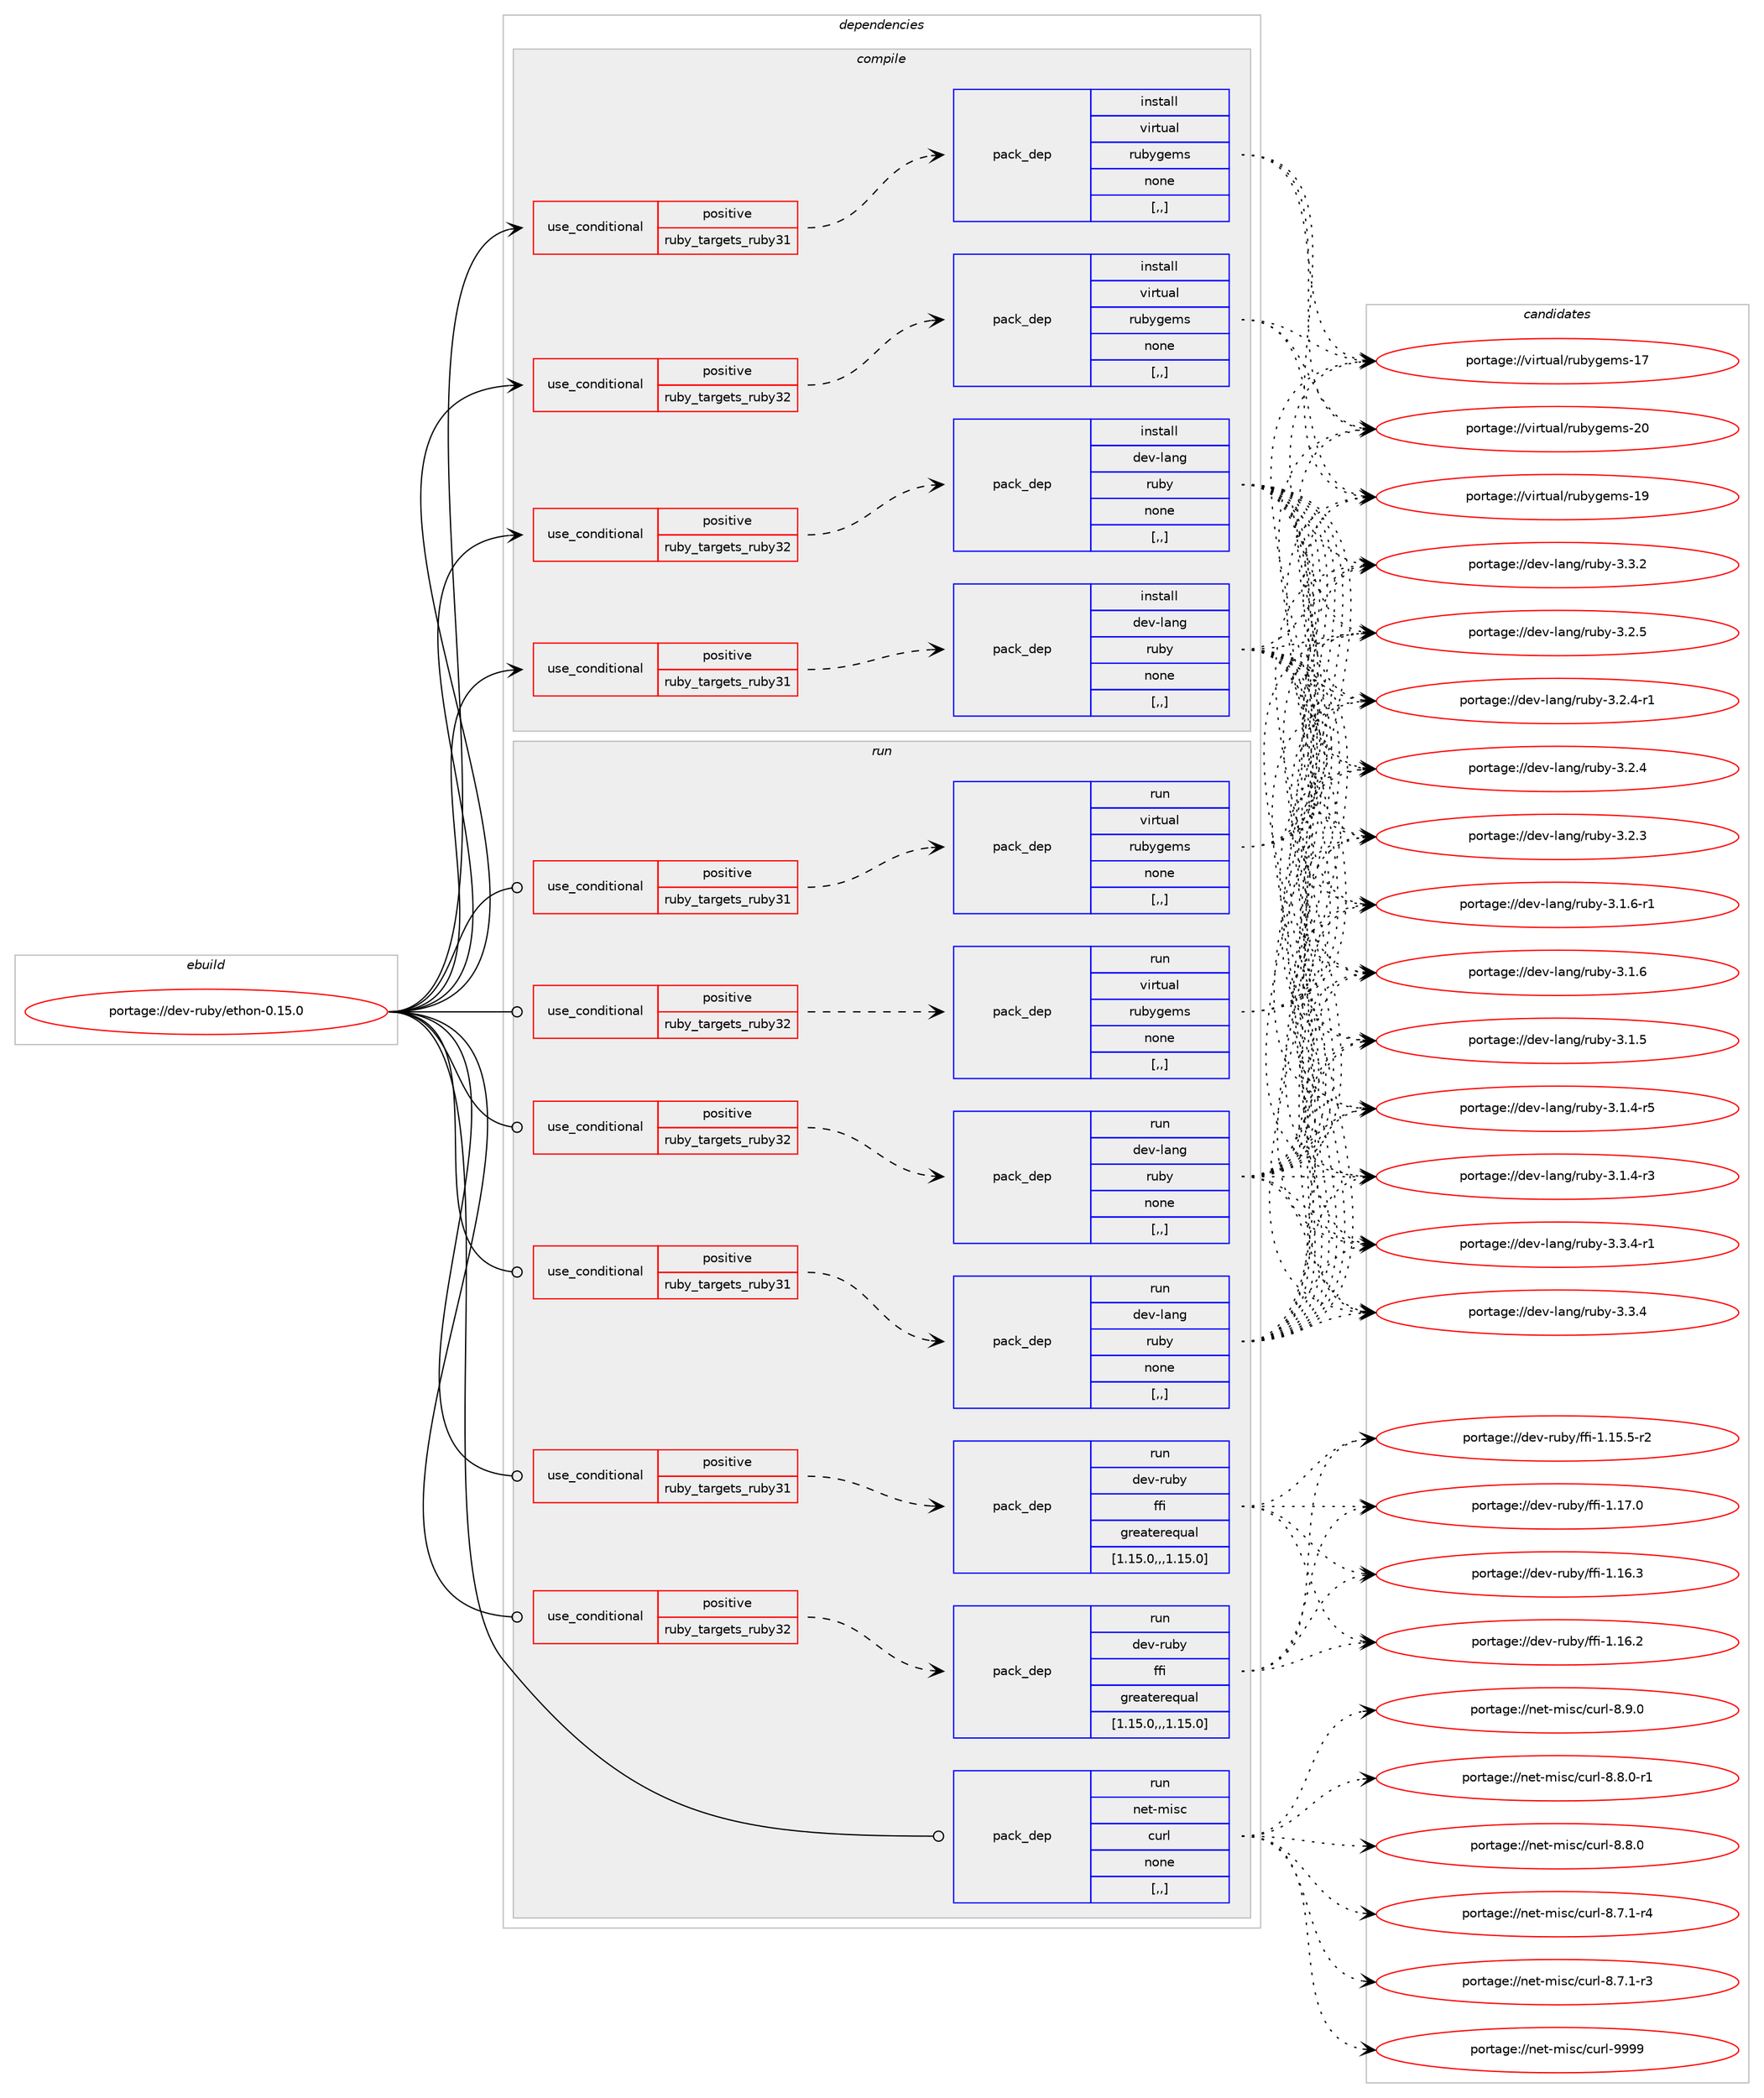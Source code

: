 digraph prolog {

# *************
# Graph options
# *************

newrank=true;
concentrate=true;
compound=true;
graph [rankdir=LR,fontname=Helvetica,fontsize=10,ranksep=1.5];#, ranksep=2.5, nodesep=0.2];
edge  [arrowhead=vee];
node  [fontname=Helvetica,fontsize=10];

# **********
# The ebuild
# **********

subgraph cluster_leftcol {
color=gray;
label=<<i>ebuild</i>>;
id [label="portage://dev-ruby/ethon-0.15.0", color=red, width=4, href="../dev-ruby/ethon-0.15.0.svg"];
}

# ****************
# The dependencies
# ****************

subgraph cluster_midcol {
color=gray;
label=<<i>dependencies</i>>;
subgraph cluster_compile {
fillcolor="#eeeeee";
style=filled;
label=<<i>compile</i>>;
subgraph cond47268 {
dependency182750 [label=<<TABLE BORDER="0" CELLBORDER="1" CELLSPACING="0" CELLPADDING="4"><TR><TD ROWSPAN="3" CELLPADDING="10">use_conditional</TD></TR><TR><TD>positive</TD></TR><TR><TD>ruby_targets_ruby31</TD></TR></TABLE>>, shape=none, color=red];
subgraph pack134170 {
dependency182751 [label=<<TABLE BORDER="0" CELLBORDER="1" CELLSPACING="0" CELLPADDING="4" WIDTH="220"><TR><TD ROWSPAN="6" CELLPADDING="30">pack_dep</TD></TR><TR><TD WIDTH="110">install</TD></TR><TR><TD>dev-lang</TD></TR><TR><TD>ruby</TD></TR><TR><TD>none</TD></TR><TR><TD>[,,]</TD></TR></TABLE>>, shape=none, color=blue];
}
dependency182750:e -> dependency182751:w [weight=20,style="dashed",arrowhead="vee"];
}
id:e -> dependency182750:w [weight=20,style="solid",arrowhead="vee"];
subgraph cond47269 {
dependency182752 [label=<<TABLE BORDER="0" CELLBORDER="1" CELLSPACING="0" CELLPADDING="4"><TR><TD ROWSPAN="3" CELLPADDING="10">use_conditional</TD></TR><TR><TD>positive</TD></TR><TR><TD>ruby_targets_ruby31</TD></TR></TABLE>>, shape=none, color=red];
subgraph pack134171 {
dependency182753 [label=<<TABLE BORDER="0" CELLBORDER="1" CELLSPACING="0" CELLPADDING="4" WIDTH="220"><TR><TD ROWSPAN="6" CELLPADDING="30">pack_dep</TD></TR><TR><TD WIDTH="110">install</TD></TR><TR><TD>virtual</TD></TR><TR><TD>rubygems</TD></TR><TR><TD>none</TD></TR><TR><TD>[,,]</TD></TR></TABLE>>, shape=none, color=blue];
}
dependency182752:e -> dependency182753:w [weight=20,style="dashed",arrowhead="vee"];
}
id:e -> dependency182752:w [weight=20,style="solid",arrowhead="vee"];
subgraph cond47270 {
dependency182754 [label=<<TABLE BORDER="0" CELLBORDER="1" CELLSPACING="0" CELLPADDING="4"><TR><TD ROWSPAN="3" CELLPADDING="10">use_conditional</TD></TR><TR><TD>positive</TD></TR><TR><TD>ruby_targets_ruby32</TD></TR></TABLE>>, shape=none, color=red];
subgraph pack134172 {
dependency182755 [label=<<TABLE BORDER="0" CELLBORDER="1" CELLSPACING="0" CELLPADDING="4" WIDTH="220"><TR><TD ROWSPAN="6" CELLPADDING="30">pack_dep</TD></TR><TR><TD WIDTH="110">install</TD></TR><TR><TD>dev-lang</TD></TR><TR><TD>ruby</TD></TR><TR><TD>none</TD></TR><TR><TD>[,,]</TD></TR></TABLE>>, shape=none, color=blue];
}
dependency182754:e -> dependency182755:w [weight=20,style="dashed",arrowhead="vee"];
}
id:e -> dependency182754:w [weight=20,style="solid",arrowhead="vee"];
subgraph cond47271 {
dependency182756 [label=<<TABLE BORDER="0" CELLBORDER="1" CELLSPACING="0" CELLPADDING="4"><TR><TD ROWSPAN="3" CELLPADDING="10">use_conditional</TD></TR><TR><TD>positive</TD></TR><TR><TD>ruby_targets_ruby32</TD></TR></TABLE>>, shape=none, color=red];
subgraph pack134173 {
dependency182757 [label=<<TABLE BORDER="0" CELLBORDER="1" CELLSPACING="0" CELLPADDING="4" WIDTH="220"><TR><TD ROWSPAN="6" CELLPADDING="30">pack_dep</TD></TR><TR><TD WIDTH="110">install</TD></TR><TR><TD>virtual</TD></TR><TR><TD>rubygems</TD></TR><TR><TD>none</TD></TR><TR><TD>[,,]</TD></TR></TABLE>>, shape=none, color=blue];
}
dependency182756:e -> dependency182757:w [weight=20,style="dashed",arrowhead="vee"];
}
id:e -> dependency182756:w [weight=20,style="solid",arrowhead="vee"];
}
subgraph cluster_compileandrun {
fillcolor="#eeeeee";
style=filled;
label=<<i>compile and run</i>>;
}
subgraph cluster_run {
fillcolor="#eeeeee";
style=filled;
label=<<i>run</i>>;
subgraph cond47272 {
dependency182758 [label=<<TABLE BORDER="0" CELLBORDER="1" CELLSPACING="0" CELLPADDING="4"><TR><TD ROWSPAN="3" CELLPADDING="10">use_conditional</TD></TR><TR><TD>positive</TD></TR><TR><TD>ruby_targets_ruby31</TD></TR></TABLE>>, shape=none, color=red];
subgraph pack134174 {
dependency182759 [label=<<TABLE BORDER="0" CELLBORDER="1" CELLSPACING="0" CELLPADDING="4" WIDTH="220"><TR><TD ROWSPAN="6" CELLPADDING="30">pack_dep</TD></TR><TR><TD WIDTH="110">run</TD></TR><TR><TD>dev-lang</TD></TR><TR><TD>ruby</TD></TR><TR><TD>none</TD></TR><TR><TD>[,,]</TD></TR></TABLE>>, shape=none, color=blue];
}
dependency182758:e -> dependency182759:w [weight=20,style="dashed",arrowhead="vee"];
}
id:e -> dependency182758:w [weight=20,style="solid",arrowhead="odot"];
subgraph cond47273 {
dependency182760 [label=<<TABLE BORDER="0" CELLBORDER="1" CELLSPACING="0" CELLPADDING="4"><TR><TD ROWSPAN="3" CELLPADDING="10">use_conditional</TD></TR><TR><TD>positive</TD></TR><TR><TD>ruby_targets_ruby31</TD></TR></TABLE>>, shape=none, color=red];
subgraph pack134175 {
dependency182761 [label=<<TABLE BORDER="0" CELLBORDER="1" CELLSPACING="0" CELLPADDING="4" WIDTH="220"><TR><TD ROWSPAN="6" CELLPADDING="30">pack_dep</TD></TR><TR><TD WIDTH="110">run</TD></TR><TR><TD>dev-ruby</TD></TR><TR><TD>ffi</TD></TR><TR><TD>greaterequal</TD></TR><TR><TD>[1.15.0,,,1.15.0]</TD></TR></TABLE>>, shape=none, color=blue];
}
dependency182760:e -> dependency182761:w [weight=20,style="dashed",arrowhead="vee"];
}
id:e -> dependency182760:w [weight=20,style="solid",arrowhead="odot"];
subgraph cond47274 {
dependency182762 [label=<<TABLE BORDER="0" CELLBORDER="1" CELLSPACING="0" CELLPADDING="4"><TR><TD ROWSPAN="3" CELLPADDING="10">use_conditional</TD></TR><TR><TD>positive</TD></TR><TR><TD>ruby_targets_ruby31</TD></TR></TABLE>>, shape=none, color=red];
subgraph pack134176 {
dependency182763 [label=<<TABLE BORDER="0" CELLBORDER="1" CELLSPACING="0" CELLPADDING="4" WIDTH="220"><TR><TD ROWSPAN="6" CELLPADDING="30">pack_dep</TD></TR><TR><TD WIDTH="110">run</TD></TR><TR><TD>virtual</TD></TR><TR><TD>rubygems</TD></TR><TR><TD>none</TD></TR><TR><TD>[,,]</TD></TR></TABLE>>, shape=none, color=blue];
}
dependency182762:e -> dependency182763:w [weight=20,style="dashed",arrowhead="vee"];
}
id:e -> dependency182762:w [weight=20,style="solid",arrowhead="odot"];
subgraph cond47275 {
dependency182764 [label=<<TABLE BORDER="0" CELLBORDER="1" CELLSPACING="0" CELLPADDING="4"><TR><TD ROWSPAN="3" CELLPADDING="10">use_conditional</TD></TR><TR><TD>positive</TD></TR><TR><TD>ruby_targets_ruby32</TD></TR></TABLE>>, shape=none, color=red];
subgraph pack134177 {
dependency182765 [label=<<TABLE BORDER="0" CELLBORDER="1" CELLSPACING="0" CELLPADDING="4" WIDTH="220"><TR><TD ROWSPAN="6" CELLPADDING="30">pack_dep</TD></TR><TR><TD WIDTH="110">run</TD></TR><TR><TD>dev-lang</TD></TR><TR><TD>ruby</TD></TR><TR><TD>none</TD></TR><TR><TD>[,,]</TD></TR></TABLE>>, shape=none, color=blue];
}
dependency182764:e -> dependency182765:w [weight=20,style="dashed",arrowhead="vee"];
}
id:e -> dependency182764:w [weight=20,style="solid",arrowhead="odot"];
subgraph cond47276 {
dependency182766 [label=<<TABLE BORDER="0" CELLBORDER="1" CELLSPACING="0" CELLPADDING="4"><TR><TD ROWSPAN="3" CELLPADDING="10">use_conditional</TD></TR><TR><TD>positive</TD></TR><TR><TD>ruby_targets_ruby32</TD></TR></TABLE>>, shape=none, color=red];
subgraph pack134178 {
dependency182767 [label=<<TABLE BORDER="0" CELLBORDER="1" CELLSPACING="0" CELLPADDING="4" WIDTH="220"><TR><TD ROWSPAN="6" CELLPADDING="30">pack_dep</TD></TR><TR><TD WIDTH="110">run</TD></TR><TR><TD>dev-ruby</TD></TR><TR><TD>ffi</TD></TR><TR><TD>greaterequal</TD></TR><TR><TD>[1.15.0,,,1.15.0]</TD></TR></TABLE>>, shape=none, color=blue];
}
dependency182766:e -> dependency182767:w [weight=20,style="dashed",arrowhead="vee"];
}
id:e -> dependency182766:w [weight=20,style="solid",arrowhead="odot"];
subgraph cond47277 {
dependency182768 [label=<<TABLE BORDER="0" CELLBORDER="1" CELLSPACING="0" CELLPADDING="4"><TR><TD ROWSPAN="3" CELLPADDING="10">use_conditional</TD></TR><TR><TD>positive</TD></TR><TR><TD>ruby_targets_ruby32</TD></TR></TABLE>>, shape=none, color=red];
subgraph pack134179 {
dependency182769 [label=<<TABLE BORDER="0" CELLBORDER="1" CELLSPACING="0" CELLPADDING="4" WIDTH="220"><TR><TD ROWSPAN="6" CELLPADDING="30">pack_dep</TD></TR><TR><TD WIDTH="110">run</TD></TR><TR><TD>virtual</TD></TR><TR><TD>rubygems</TD></TR><TR><TD>none</TD></TR><TR><TD>[,,]</TD></TR></TABLE>>, shape=none, color=blue];
}
dependency182768:e -> dependency182769:w [weight=20,style="dashed",arrowhead="vee"];
}
id:e -> dependency182768:w [weight=20,style="solid",arrowhead="odot"];
subgraph pack134180 {
dependency182770 [label=<<TABLE BORDER="0" CELLBORDER="1" CELLSPACING="0" CELLPADDING="4" WIDTH="220"><TR><TD ROWSPAN="6" CELLPADDING="30">pack_dep</TD></TR><TR><TD WIDTH="110">run</TD></TR><TR><TD>net-misc</TD></TR><TR><TD>curl</TD></TR><TR><TD>none</TD></TR><TR><TD>[,,]</TD></TR></TABLE>>, shape=none, color=blue];
}
id:e -> dependency182770:w [weight=20,style="solid",arrowhead="odot"];
}
}

# **************
# The candidates
# **************

subgraph cluster_choices {
rank=same;
color=gray;
label=<<i>candidates</i>>;

subgraph choice134170 {
color=black;
nodesep=1;
choice100101118451089711010347114117981214551465146524511449 [label="portage://dev-lang/ruby-3.3.4-r1", color=red, width=4,href="../dev-lang/ruby-3.3.4-r1.svg"];
choice10010111845108971101034711411798121455146514652 [label="portage://dev-lang/ruby-3.3.4", color=red, width=4,href="../dev-lang/ruby-3.3.4.svg"];
choice10010111845108971101034711411798121455146514650 [label="portage://dev-lang/ruby-3.3.2", color=red, width=4,href="../dev-lang/ruby-3.3.2.svg"];
choice10010111845108971101034711411798121455146504653 [label="portage://dev-lang/ruby-3.2.5", color=red, width=4,href="../dev-lang/ruby-3.2.5.svg"];
choice100101118451089711010347114117981214551465046524511449 [label="portage://dev-lang/ruby-3.2.4-r1", color=red, width=4,href="../dev-lang/ruby-3.2.4-r1.svg"];
choice10010111845108971101034711411798121455146504652 [label="portage://dev-lang/ruby-3.2.4", color=red, width=4,href="../dev-lang/ruby-3.2.4.svg"];
choice10010111845108971101034711411798121455146504651 [label="portage://dev-lang/ruby-3.2.3", color=red, width=4,href="../dev-lang/ruby-3.2.3.svg"];
choice100101118451089711010347114117981214551464946544511449 [label="portage://dev-lang/ruby-3.1.6-r1", color=red, width=4,href="../dev-lang/ruby-3.1.6-r1.svg"];
choice10010111845108971101034711411798121455146494654 [label="portage://dev-lang/ruby-3.1.6", color=red, width=4,href="../dev-lang/ruby-3.1.6.svg"];
choice10010111845108971101034711411798121455146494653 [label="portage://dev-lang/ruby-3.1.5", color=red, width=4,href="../dev-lang/ruby-3.1.5.svg"];
choice100101118451089711010347114117981214551464946524511453 [label="portage://dev-lang/ruby-3.1.4-r5", color=red, width=4,href="../dev-lang/ruby-3.1.4-r5.svg"];
choice100101118451089711010347114117981214551464946524511451 [label="portage://dev-lang/ruby-3.1.4-r3", color=red, width=4,href="../dev-lang/ruby-3.1.4-r3.svg"];
dependency182751:e -> choice100101118451089711010347114117981214551465146524511449:w [style=dotted,weight="100"];
dependency182751:e -> choice10010111845108971101034711411798121455146514652:w [style=dotted,weight="100"];
dependency182751:e -> choice10010111845108971101034711411798121455146514650:w [style=dotted,weight="100"];
dependency182751:e -> choice10010111845108971101034711411798121455146504653:w [style=dotted,weight="100"];
dependency182751:e -> choice100101118451089711010347114117981214551465046524511449:w [style=dotted,weight="100"];
dependency182751:e -> choice10010111845108971101034711411798121455146504652:w [style=dotted,weight="100"];
dependency182751:e -> choice10010111845108971101034711411798121455146504651:w [style=dotted,weight="100"];
dependency182751:e -> choice100101118451089711010347114117981214551464946544511449:w [style=dotted,weight="100"];
dependency182751:e -> choice10010111845108971101034711411798121455146494654:w [style=dotted,weight="100"];
dependency182751:e -> choice10010111845108971101034711411798121455146494653:w [style=dotted,weight="100"];
dependency182751:e -> choice100101118451089711010347114117981214551464946524511453:w [style=dotted,weight="100"];
dependency182751:e -> choice100101118451089711010347114117981214551464946524511451:w [style=dotted,weight="100"];
}
subgraph choice134171 {
color=black;
nodesep=1;
choice118105114116117971084711411798121103101109115455048 [label="portage://virtual/rubygems-20", color=red, width=4,href="../virtual/rubygems-20.svg"];
choice118105114116117971084711411798121103101109115454957 [label="portage://virtual/rubygems-19", color=red, width=4,href="../virtual/rubygems-19.svg"];
choice118105114116117971084711411798121103101109115454955 [label="portage://virtual/rubygems-17", color=red, width=4,href="../virtual/rubygems-17.svg"];
dependency182753:e -> choice118105114116117971084711411798121103101109115455048:w [style=dotted,weight="100"];
dependency182753:e -> choice118105114116117971084711411798121103101109115454957:w [style=dotted,weight="100"];
dependency182753:e -> choice118105114116117971084711411798121103101109115454955:w [style=dotted,weight="100"];
}
subgraph choice134172 {
color=black;
nodesep=1;
choice100101118451089711010347114117981214551465146524511449 [label="portage://dev-lang/ruby-3.3.4-r1", color=red, width=4,href="../dev-lang/ruby-3.3.4-r1.svg"];
choice10010111845108971101034711411798121455146514652 [label="portage://dev-lang/ruby-3.3.4", color=red, width=4,href="../dev-lang/ruby-3.3.4.svg"];
choice10010111845108971101034711411798121455146514650 [label="portage://dev-lang/ruby-3.3.2", color=red, width=4,href="../dev-lang/ruby-3.3.2.svg"];
choice10010111845108971101034711411798121455146504653 [label="portage://dev-lang/ruby-3.2.5", color=red, width=4,href="../dev-lang/ruby-3.2.5.svg"];
choice100101118451089711010347114117981214551465046524511449 [label="portage://dev-lang/ruby-3.2.4-r1", color=red, width=4,href="../dev-lang/ruby-3.2.4-r1.svg"];
choice10010111845108971101034711411798121455146504652 [label="portage://dev-lang/ruby-3.2.4", color=red, width=4,href="../dev-lang/ruby-3.2.4.svg"];
choice10010111845108971101034711411798121455146504651 [label="portage://dev-lang/ruby-3.2.3", color=red, width=4,href="../dev-lang/ruby-3.2.3.svg"];
choice100101118451089711010347114117981214551464946544511449 [label="portage://dev-lang/ruby-3.1.6-r1", color=red, width=4,href="../dev-lang/ruby-3.1.6-r1.svg"];
choice10010111845108971101034711411798121455146494654 [label="portage://dev-lang/ruby-3.1.6", color=red, width=4,href="../dev-lang/ruby-3.1.6.svg"];
choice10010111845108971101034711411798121455146494653 [label="portage://dev-lang/ruby-3.1.5", color=red, width=4,href="../dev-lang/ruby-3.1.5.svg"];
choice100101118451089711010347114117981214551464946524511453 [label="portage://dev-lang/ruby-3.1.4-r5", color=red, width=4,href="../dev-lang/ruby-3.1.4-r5.svg"];
choice100101118451089711010347114117981214551464946524511451 [label="portage://dev-lang/ruby-3.1.4-r3", color=red, width=4,href="../dev-lang/ruby-3.1.4-r3.svg"];
dependency182755:e -> choice100101118451089711010347114117981214551465146524511449:w [style=dotted,weight="100"];
dependency182755:e -> choice10010111845108971101034711411798121455146514652:w [style=dotted,weight="100"];
dependency182755:e -> choice10010111845108971101034711411798121455146514650:w [style=dotted,weight="100"];
dependency182755:e -> choice10010111845108971101034711411798121455146504653:w [style=dotted,weight="100"];
dependency182755:e -> choice100101118451089711010347114117981214551465046524511449:w [style=dotted,weight="100"];
dependency182755:e -> choice10010111845108971101034711411798121455146504652:w [style=dotted,weight="100"];
dependency182755:e -> choice10010111845108971101034711411798121455146504651:w [style=dotted,weight="100"];
dependency182755:e -> choice100101118451089711010347114117981214551464946544511449:w [style=dotted,weight="100"];
dependency182755:e -> choice10010111845108971101034711411798121455146494654:w [style=dotted,weight="100"];
dependency182755:e -> choice10010111845108971101034711411798121455146494653:w [style=dotted,weight="100"];
dependency182755:e -> choice100101118451089711010347114117981214551464946524511453:w [style=dotted,weight="100"];
dependency182755:e -> choice100101118451089711010347114117981214551464946524511451:w [style=dotted,weight="100"];
}
subgraph choice134173 {
color=black;
nodesep=1;
choice118105114116117971084711411798121103101109115455048 [label="portage://virtual/rubygems-20", color=red, width=4,href="../virtual/rubygems-20.svg"];
choice118105114116117971084711411798121103101109115454957 [label="portage://virtual/rubygems-19", color=red, width=4,href="../virtual/rubygems-19.svg"];
choice118105114116117971084711411798121103101109115454955 [label="portage://virtual/rubygems-17", color=red, width=4,href="../virtual/rubygems-17.svg"];
dependency182757:e -> choice118105114116117971084711411798121103101109115455048:w [style=dotted,weight="100"];
dependency182757:e -> choice118105114116117971084711411798121103101109115454957:w [style=dotted,weight="100"];
dependency182757:e -> choice118105114116117971084711411798121103101109115454955:w [style=dotted,weight="100"];
}
subgraph choice134174 {
color=black;
nodesep=1;
choice100101118451089711010347114117981214551465146524511449 [label="portage://dev-lang/ruby-3.3.4-r1", color=red, width=4,href="../dev-lang/ruby-3.3.4-r1.svg"];
choice10010111845108971101034711411798121455146514652 [label="portage://dev-lang/ruby-3.3.4", color=red, width=4,href="../dev-lang/ruby-3.3.4.svg"];
choice10010111845108971101034711411798121455146514650 [label="portage://dev-lang/ruby-3.3.2", color=red, width=4,href="../dev-lang/ruby-3.3.2.svg"];
choice10010111845108971101034711411798121455146504653 [label="portage://dev-lang/ruby-3.2.5", color=red, width=4,href="../dev-lang/ruby-3.2.5.svg"];
choice100101118451089711010347114117981214551465046524511449 [label="portage://dev-lang/ruby-3.2.4-r1", color=red, width=4,href="../dev-lang/ruby-3.2.4-r1.svg"];
choice10010111845108971101034711411798121455146504652 [label="portage://dev-lang/ruby-3.2.4", color=red, width=4,href="../dev-lang/ruby-3.2.4.svg"];
choice10010111845108971101034711411798121455146504651 [label="portage://dev-lang/ruby-3.2.3", color=red, width=4,href="../dev-lang/ruby-3.2.3.svg"];
choice100101118451089711010347114117981214551464946544511449 [label="portage://dev-lang/ruby-3.1.6-r1", color=red, width=4,href="../dev-lang/ruby-3.1.6-r1.svg"];
choice10010111845108971101034711411798121455146494654 [label="portage://dev-lang/ruby-3.1.6", color=red, width=4,href="../dev-lang/ruby-3.1.6.svg"];
choice10010111845108971101034711411798121455146494653 [label="portage://dev-lang/ruby-3.1.5", color=red, width=4,href="../dev-lang/ruby-3.1.5.svg"];
choice100101118451089711010347114117981214551464946524511453 [label="portage://dev-lang/ruby-3.1.4-r5", color=red, width=4,href="../dev-lang/ruby-3.1.4-r5.svg"];
choice100101118451089711010347114117981214551464946524511451 [label="portage://dev-lang/ruby-3.1.4-r3", color=red, width=4,href="../dev-lang/ruby-3.1.4-r3.svg"];
dependency182759:e -> choice100101118451089711010347114117981214551465146524511449:w [style=dotted,weight="100"];
dependency182759:e -> choice10010111845108971101034711411798121455146514652:w [style=dotted,weight="100"];
dependency182759:e -> choice10010111845108971101034711411798121455146514650:w [style=dotted,weight="100"];
dependency182759:e -> choice10010111845108971101034711411798121455146504653:w [style=dotted,weight="100"];
dependency182759:e -> choice100101118451089711010347114117981214551465046524511449:w [style=dotted,weight="100"];
dependency182759:e -> choice10010111845108971101034711411798121455146504652:w [style=dotted,weight="100"];
dependency182759:e -> choice10010111845108971101034711411798121455146504651:w [style=dotted,weight="100"];
dependency182759:e -> choice100101118451089711010347114117981214551464946544511449:w [style=dotted,weight="100"];
dependency182759:e -> choice10010111845108971101034711411798121455146494654:w [style=dotted,weight="100"];
dependency182759:e -> choice10010111845108971101034711411798121455146494653:w [style=dotted,weight="100"];
dependency182759:e -> choice100101118451089711010347114117981214551464946524511453:w [style=dotted,weight="100"];
dependency182759:e -> choice100101118451089711010347114117981214551464946524511451:w [style=dotted,weight="100"];
}
subgraph choice134175 {
color=black;
nodesep=1;
choice10010111845114117981214710210210545494649554648 [label="portage://dev-ruby/ffi-1.17.0", color=red, width=4,href="../dev-ruby/ffi-1.17.0.svg"];
choice10010111845114117981214710210210545494649544651 [label="portage://dev-ruby/ffi-1.16.3", color=red, width=4,href="../dev-ruby/ffi-1.16.3.svg"];
choice10010111845114117981214710210210545494649544650 [label="portage://dev-ruby/ffi-1.16.2", color=red, width=4,href="../dev-ruby/ffi-1.16.2.svg"];
choice100101118451141179812147102102105454946495346534511450 [label="portage://dev-ruby/ffi-1.15.5-r2", color=red, width=4,href="../dev-ruby/ffi-1.15.5-r2.svg"];
dependency182761:e -> choice10010111845114117981214710210210545494649554648:w [style=dotted,weight="100"];
dependency182761:e -> choice10010111845114117981214710210210545494649544651:w [style=dotted,weight="100"];
dependency182761:e -> choice10010111845114117981214710210210545494649544650:w [style=dotted,weight="100"];
dependency182761:e -> choice100101118451141179812147102102105454946495346534511450:w [style=dotted,weight="100"];
}
subgraph choice134176 {
color=black;
nodesep=1;
choice118105114116117971084711411798121103101109115455048 [label="portage://virtual/rubygems-20", color=red, width=4,href="../virtual/rubygems-20.svg"];
choice118105114116117971084711411798121103101109115454957 [label="portage://virtual/rubygems-19", color=red, width=4,href="../virtual/rubygems-19.svg"];
choice118105114116117971084711411798121103101109115454955 [label="portage://virtual/rubygems-17", color=red, width=4,href="../virtual/rubygems-17.svg"];
dependency182763:e -> choice118105114116117971084711411798121103101109115455048:w [style=dotted,weight="100"];
dependency182763:e -> choice118105114116117971084711411798121103101109115454957:w [style=dotted,weight="100"];
dependency182763:e -> choice118105114116117971084711411798121103101109115454955:w [style=dotted,weight="100"];
}
subgraph choice134177 {
color=black;
nodesep=1;
choice100101118451089711010347114117981214551465146524511449 [label="portage://dev-lang/ruby-3.3.4-r1", color=red, width=4,href="../dev-lang/ruby-3.3.4-r1.svg"];
choice10010111845108971101034711411798121455146514652 [label="portage://dev-lang/ruby-3.3.4", color=red, width=4,href="../dev-lang/ruby-3.3.4.svg"];
choice10010111845108971101034711411798121455146514650 [label="portage://dev-lang/ruby-3.3.2", color=red, width=4,href="../dev-lang/ruby-3.3.2.svg"];
choice10010111845108971101034711411798121455146504653 [label="portage://dev-lang/ruby-3.2.5", color=red, width=4,href="../dev-lang/ruby-3.2.5.svg"];
choice100101118451089711010347114117981214551465046524511449 [label="portage://dev-lang/ruby-3.2.4-r1", color=red, width=4,href="../dev-lang/ruby-3.2.4-r1.svg"];
choice10010111845108971101034711411798121455146504652 [label="portage://dev-lang/ruby-3.2.4", color=red, width=4,href="../dev-lang/ruby-3.2.4.svg"];
choice10010111845108971101034711411798121455146504651 [label="portage://dev-lang/ruby-3.2.3", color=red, width=4,href="../dev-lang/ruby-3.2.3.svg"];
choice100101118451089711010347114117981214551464946544511449 [label="portage://dev-lang/ruby-3.1.6-r1", color=red, width=4,href="../dev-lang/ruby-3.1.6-r1.svg"];
choice10010111845108971101034711411798121455146494654 [label="portage://dev-lang/ruby-3.1.6", color=red, width=4,href="../dev-lang/ruby-3.1.6.svg"];
choice10010111845108971101034711411798121455146494653 [label="portage://dev-lang/ruby-3.1.5", color=red, width=4,href="../dev-lang/ruby-3.1.5.svg"];
choice100101118451089711010347114117981214551464946524511453 [label="portage://dev-lang/ruby-3.1.4-r5", color=red, width=4,href="../dev-lang/ruby-3.1.4-r5.svg"];
choice100101118451089711010347114117981214551464946524511451 [label="portage://dev-lang/ruby-3.1.4-r3", color=red, width=4,href="../dev-lang/ruby-3.1.4-r3.svg"];
dependency182765:e -> choice100101118451089711010347114117981214551465146524511449:w [style=dotted,weight="100"];
dependency182765:e -> choice10010111845108971101034711411798121455146514652:w [style=dotted,weight="100"];
dependency182765:e -> choice10010111845108971101034711411798121455146514650:w [style=dotted,weight="100"];
dependency182765:e -> choice10010111845108971101034711411798121455146504653:w [style=dotted,weight="100"];
dependency182765:e -> choice100101118451089711010347114117981214551465046524511449:w [style=dotted,weight="100"];
dependency182765:e -> choice10010111845108971101034711411798121455146504652:w [style=dotted,weight="100"];
dependency182765:e -> choice10010111845108971101034711411798121455146504651:w [style=dotted,weight="100"];
dependency182765:e -> choice100101118451089711010347114117981214551464946544511449:w [style=dotted,weight="100"];
dependency182765:e -> choice10010111845108971101034711411798121455146494654:w [style=dotted,weight="100"];
dependency182765:e -> choice10010111845108971101034711411798121455146494653:w [style=dotted,weight="100"];
dependency182765:e -> choice100101118451089711010347114117981214551464946524511453:w [style=dotted,weight="100"];
dependency182765:e -> choice100101118451089711010347114117981214551464946524511451:w [style=dotted,weight="100"];
}
subgraph choice134178 {
color=black;
nodesep=1;
choice10010111845114117981214710210210545494649554648 [label="portage://dev-ruby/ffi-1.17.0", color=red, width=4,href="../dev-ruby/ffi-1.17.0.svg"];
choice10010111845114117981214710210210545494649544651 [label="portage://dev-ruby/ffi-1.16.3", color=red, width=4,href="../dev-ruby/ffi-1.16.3.svg"];
choice10010111845114117981214710210210545494649544650 [label="portage://dev-ruby/ffi-1.16.2", color=red, width=4,href="../dev-ruby/ffi-1.16.2.svg"];
choice100101118451141179812147102102105454946495346534511450 [label="portage://dev-ruby/ffi-1.15.5-r2", color=red, width=4,href="../dev-ruby/ffi-1.15.5-r2.svg"];
dependency182767:e -> choice10010111845114117981214710210210545494649554648:w [style=dotted,weight="100"];
dependency182767:e -> choice10010111845114117981214710210210545494649544651:w [style=dotted,weight="100"];
dependency182767:e -> choice10010111845114117981214710210210545494649544650:w [style=dotted,weight="100"];
dependency182767:e -> choice100101118451141179812147102102105454946495346534511450:w [style=dotted,weight="100"];
}
subgraph choice134179 {
color=black;
nodesep=1;
choice118105114116117971084711411798121103101109115455048 [label="portage://virtual/rubygems-20", color=red, width=4,href="../virtual/rubygems-20.svg"];
choice118105114116117971084711411798121103101109115454957 [label="portage://virtual/rubygems-19", color=red, width=4,href="../virtual/rubygems-19.svg"];
choice118105114116117971084711411798121103101109115454955 [label="portage://virtual/rubygems-17", color=red, width=4,href="../virtual/rubygems-17.svg"];
dependency182769:e -> choice118105114116117971084711411798121103101109115455048:w [style=dotted,weight="100"];
dependency182769:e -> choice118105114116117971084711411798121103101109115454957:w [style=dotted,weight="100"];
dependency182769:e -> choice118105114116117971084711411798121103101109115454955:w [style=dotted,weight="100"];
}
subgraph choice134180 {
color=black;
nodesep=1;
choice110101116451091051159947991171141084557575757 [label="portage://net-misc/curl-9999", color=red, width=4,href="../net-misc/curl-9999.svg"];
choice11010111645109105115994799117114108455646574648 [label="portage://net-misc/curl-8.9.0", color=red, width=4,href="../net-misc/curl-8.9.0.svg"];
choice110101116451091051159947991171141084556465646484511449 [label="portage://net-misc/curl-8.8.0-r1", color=red, width=4,href="../net-misc/curl-8.8.0-r1.svg"];
choice11010111645109105115994799117114108455646564648 [label="portage://net-misc/curl-8.8.0", color=red, width=4,href="../net-misc/curl-8.8.0.svg"];
choice110101116451091051159947991171141084556465546494511452 [label="portage://net-misc/curl-8.7.1-r4", color=red, width=4,href="../net-misc/curl-8.7.1-r4.svg"];
choice110101116451091051159947991171141084556465546494511451 [label="portage://net-misc/curl-8.7.1-r3", color=red, width=4,href="../net-misc/curl-8.7.1-r3.svg"];
dependency182770:e -> choice110101116451091051159947991171141084557575757:w [style=dotted,weight="100"];
dependency182770:e -> choice11010111645109105115994799117114108455646574648:w [style=dotted,weight="100"];
dependency182770:e -> choice110101116451091051159947991171141084556465646484511449:w [style=dotted,weight="100"];
dependency182770:e -> choice11010111645109105115994799117114108455646564648:w [style=dotted,weight="100"];
dependency182770:e -> choice110101116451091051159947991171141084556465546494511452:w [style=dotted,weight="100"];
dependency182770:e -> choice110101116451091051159947991171141084556465546494511451:w [style=dotted,weight="100"];
}
}

}
